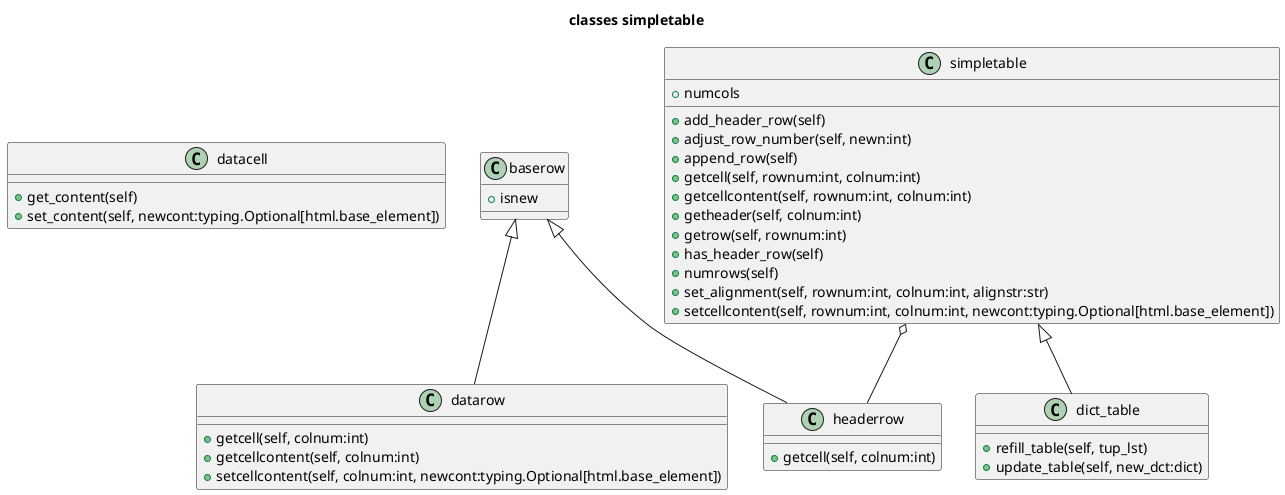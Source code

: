 @startuml
title classes simpletable
class datacell {
    +get_content(self)
    +set_content(self, newcont:typing.Optional[html.base_element])
}
class baserow {
    +isnew
}
class datarow {
    +getcell(self, colnum:int)
    +getcellcontent(self, colnum:int)
    +setcellcontent(self, colnum:int, newcont:typing.Optional[html.base_element])
}
class headerrow {
    +getcell(self, colnum:int)
}
class simpletable {
    +numcols
    +add_header_row(self)
    +adjust_row_number(self, newn:int)
    +append_row(self)
    +getcell(self, rownum:int, colnum:int)
    +getcellcontent(self, rownum:int, colnum:int)
    +getheader(self, colnum:int)
    +getrow(self, rownum:int)
    +has_header_row(self)
    +numrows(self)
    +set_alignment(self, rownum:int, colnum:int, alignstr:str)
    +setcellcontent(self, rownum:int, colnum:int, newcont:typing.Optional[html.base_element])
}
class dict_table {
    +refill_table(self, tup_lst)
    +update_table(self, new_dct:dict)
}

baserow <|-- datarow
baserow <|-- headerrow
simpletable <|-- dict_table
simpletable o-- headerrow

@enduml
